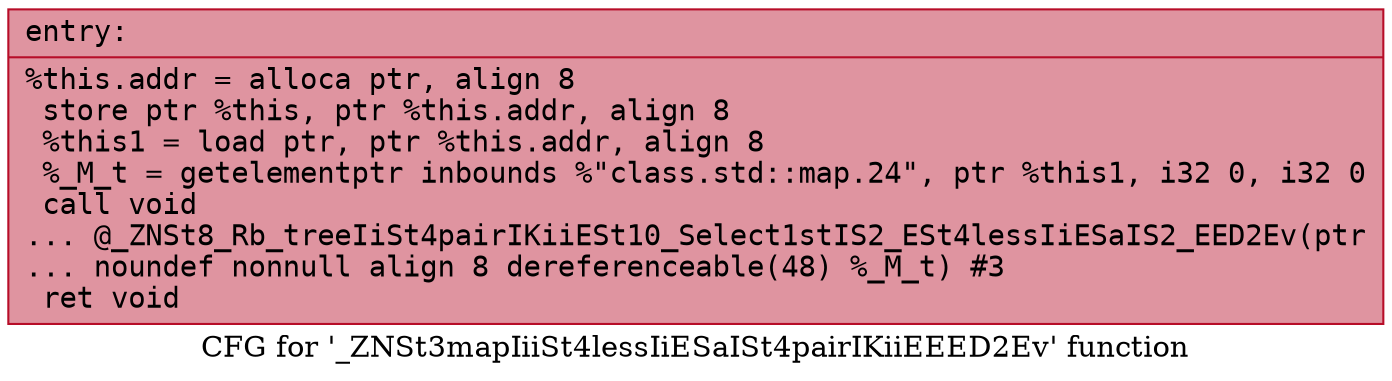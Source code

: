 digraph "CFG for '_ZNSt3mapIiiSt4lessIiESaISt4pairIKiiEEED2Ev' function" {
	label="CFG for '_ZNSt3mapIiiSt4lessIiESaISt4pairIKiiEEED2Ev' function";

	Node0x564271a785a0 [shape=record,color="#b70d28ff", style=filled, fillcolor="#b70d2870" fontname="Courier",label="{entry:\l|  %this.addr = alloca ptr, align 8\l  store ptr %this, ptr %this.addr, align 8\l  %this1 = load ptr, ptr %this.addr, align 8\l  %_M_t = getelementptr inbounds %\"class.std::map.24\", ptr %this1, i32 0, i32 0\l  call void\l... @_ZNSt8_Rb_treeIiSt4pairIKiiESt10_Select1stIS2_ESt4lessIiESaIS2_EED2Ev(ptr\l... noundef nonnull align 8 dereferenceable(48) %_M_t) #3\l  ret void\l}"];
}
